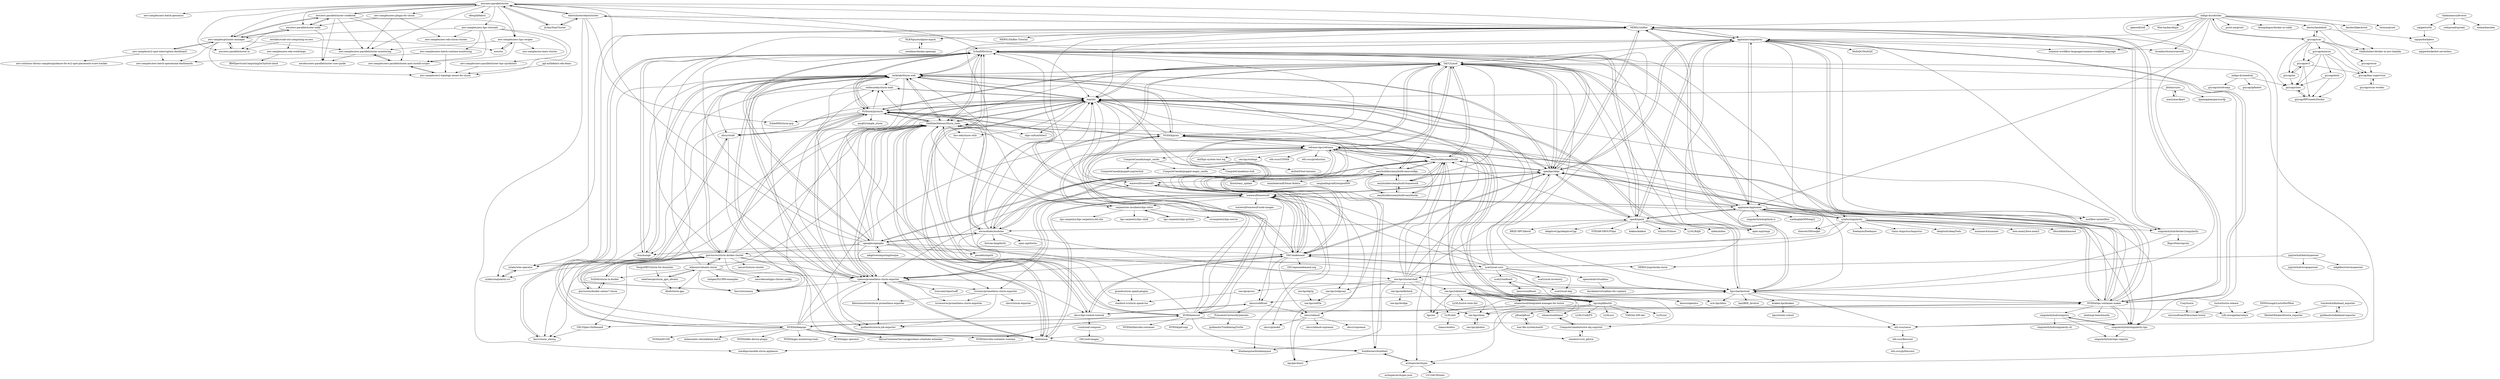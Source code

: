 digraph G {
"aws/aws-parallelcluster" -> "aws/aws-parallelcluster-cookbook"
"aws/aws-parallelcluster" -> "aws/aws-parallelcluster-node"
"aws/aws-parallelcluster" -> "aws-samples/pcluster-manager"
"aws/aws-parallelcluster" -> "aws-samples/aws-batch-genomics" ["e"=1]
"aws/aws-parallelcluster" -> "elasticluster/elasticluster"
"aws/aws-parallelcluster" -> "jtriley/StarCluster"
"aws/aws-parallelcluster" -> "aws-samples/aws-hpc-tutorials"
"aws/aws-parallelcluster" -> "aws/aws-parallelcluster-ui"
"aws/aws-parallelcluster" -> "aws-samples/aws-hpc-recipes"
"aws/aws-parallelcluster" -> "NERSC/shifter"
"aws/aws-parallelcluster" -> "SchedMD/slurm"
"aws/aws-parallelcluster" -> "aws-samples/aws-parallelcluster-monitoring"
"aws/aws-parallelcluster" -> "ofiwg/libfabric" ["e"=1]
"aws/aws-parallelcluster" -> "aws-samples/aws-plugin-for-slurm"
"aws/aws-parallelcluster" -> "apptainer/singularity"
"SchedMD/slurm" -> "rackslab/Slurm-web"
"SchedMD/slurm" -> "PySlurm/pyslurm"
"SchedMD/slurm" -> "openpbs/openpbs"
"SchedMD/slurm" -> "OleHolmNielsen/Slurm_tools"
"SchedMD/slurm" -> "apptainer/singularity"
"SchedMD/slurm" -> "dun/munge"
"SchedMD/slurm" -> "openhpc/ohpc"
"SchedMD/slurm" -> "open-mpi/ompi" ["e"=1]
"SchedMD/slurm" -> "mej/nhc"
"SchedMD/slurm" -> "apptainer/apptainer"
"SchedMD/slurm" -> "spack/spack"
"SchedMD/slurm" -> "NVIDIA/deepops"
"SchedMD/slurm" -> "NVIDIA/enroot"
"SchedMD/slurm" -> "NVIDIA/pyxis"
"SchedMD/slurm" -> "TACC/Lmod"
"spack/spack" -> "kokkos/kokkos" ["e"=1]
"spack/spack" -> "open-mpi/ompi" ["e"=1]
"spack/spack" -> "trilinos/Trilinos" ["e"=1]
"spack/spack" -> "SchedMD/slurm"
"spack/spack" -> "openhpc/ohpc"
"spack/spack" -> "apptainer/singularity"
"spack/spack" -> "LLNL/RAJA" ["e"=1]
"spack/spack" -> "TACC/Lmod"
"spack/spack" -> "mfem/mfem" ["e"=1]
"spack/spack" -> "RRZE-HPC/likwid" ["e"=1]
"spack/spack" -> "envmodules/modules"
"spack/spack" -> "easybuilders/easybuild"
"spack/spack" -> "AdaptiveCpp/AdaptiveCpp" ["e"=1]
"spack/spack" -> "apptainer/apptainer"
"spack/spack" -> "STEllAR-GROUP/hpx" ["e"=1]
"cea-hpc/pcocc" -> "stanford-rc/slurm-spank-lua"
"grycap/dosh" -> "grycap/clues"
"grycap/dosh" -> "grycap/HPCmeetsDocker"
"sylabs/wlm-operator" -> "sylabs/singularity-cri"
"eth-cscs/sarus" -> "eth-cscs/firecrest"
"giovtorres/slurm-docker-cluster" -> "SciDAS/slurm-in-docker"
"giovtorres/slurm-docker-cluster" -> "giovtorres/docker-centos7-slurm"
"giovtorres/slurm-docker-cluster" -> "rackslab/Slurm-web"
"giovtorres/slurm-docker-cluster" -> "vpenso/prometheus-slurm-exporter"
"giovtorres/slurm-docker-cluster" -> "PySlurm/pyslurm"
"giovtorres/slurm-docker-cluster" -> "mknoxnv/ubuntu-slurm"
"giovtorres/slurm-docker-cluster" -> "rancavil/slurm-cluster"
"giovtorres/slurm-docker-cluster" -> "dell/omnia"
"giovtorres/slurm-docker-cluster" -> "OleHolmNielsen/Slurm_tools"
"giovtorres/slurm-docker-cluster" -> "NERSC/jupyterlab-slurm"
"giovtorres/slurm-docker-cluster" -> "SchedMD/slurm"
"giovtorres/slurm-docker-cluster" -> "sylabs/wlm-operator"
"giovtorres/slurm-docker-cluster" -> "fasrc/slurm_showq"
"giovtorres/slurm-docker-cluster" -> "fasrc/slurmmon"
"giovtorres/slurm-docker-cluster" -> "NVIDIA/hpc-container-maker"
"NVIDIA/deepops" -> "NVIDIA/enroot"
"NVIDIA/deepops" -> "NVIDIA/k8s-device-plugin" ["e"=1]
"NVIDIA/deepops" -> "NVIDIA/gpu-monitoring-tools" ["e"=1]
"NVIDIA/deepops" -> "SchedMD/slurm"
"NVIDIA/deepops" -> "NVIDIA/pyxis"
"NVIDIA/deepops" -> "NVIDIA/gpu-operator" ["e"=1]
"NVIDIA/deepops" -> "OleHolmNielsen/Slurm_tools"
"NVIDIA/deepops" -> "rackslab/Slurm-web"
"NVIDIA/deepops" -> "AliyunContainerService/gpushare-scheduler-extender" ["e"=1]
"NVIDIA/deepops" -> "NVIDIA/DCGM" ["e"=1]
"NVIDIA/deepops" -> "vpenso/prometheus-slurm-exporter"
"NVIDIA/deepops" -> "dell/omnia"
"NVIDIA/deepops" -> "kubernetes-retired/kube-batch" ["e"=1]
"NVIDIA/deepops" -> "mej/nhc"
"NVIDIA/deepops" -> "NVIDIA/nvidia-container-runtime" ["e"=1]
"aws-samples/aws-plugin-for-slurm" -> "aws-samples/aws-eda-slurm-cluster"
"aws-samples/aws-plugin-for-slurm" -> "aws/aws-parallelcluster-node"
"aws-samples/aws-plugin-for-slurm" -> "aws-samples/aws-parallelcluster-monitoring"
"NVIDIA/hpc-container-maker" -> "hpc/charliecloud"
"NVIDIA/hpc-container-maker" -> "NERSC/shifter"
"NVIDIA/hpc-container-maker" -> "OleHolmNielsen/Slurm_tools"
"NVIDIA/hpc-container-maker" -> "singularityhub/singularity-hpc"
"NVIDIA/hpc-container-maker" -> "NVIDIA/enroot"
"NVIDIA/hpc-container-maker" -> "NVIDIA/pyxis"
"NVIDIA/hpc-container-maker" -> "apptainer/singularity"
"NVIDIA/hpc-container-maker" -> "eth-cscs/sarus"
"NVIDIA/hpc-container-maker" -> "singularityhub/sregistry"
"NVIDIA/hpc-container-maker" -> "openhpc/ohpc"
"NVIDIA/hpc-container-maker" -> "reframe-hpc/reframe"
"NVIDIA/hpc-container-maker" -> "intel/mpi-benchmarks" ["e"=1]
"NVIDIA/hpc-container-maker" -> "mej/nhc"
"NVIDIA/hpc-container-maker" -> "apptainer/apptainer"
"NVIDIA/hpc-container-maker" -> "dell/omnia"
"NVIDIA/enroot" -> "NVIDIA/pyxis"
"NVIDIA/enroot" -> "NVIDIA/deepops"
"NVIDIA/enroot" -> "NVIDIA/hpc-container-maker"
"NVIDIA/enroot" -> "eth-cscs/sarus"
"NVIDIA/enroot" -> "NVIDIA/libnvidia-container" ["e"=1]
"NVIDIA/enroot" -> "mej/nhc"
"NVIDIA/enroot" -> "SchedMD/slurm"
"NVIDIA/enroot" -> "OleHolmNielsen/Slurm_tools"
"NVIDIA/enroot" -> "reframe-hpc/reframe"
"NVIDIA/enroot" -> "rackslab/Slurm-web"
"NVIDIA/enroot" -> "buildtesters/buildtest"
"NVIDIA/enroot" -> "NERSC/shifter"
"NVIDIA/enroot" -> "hpc/charliecloud"
"NVIDIA/enroot" -> "NVIDIA/nvidia-container-runtime" ["e"=1]
"NVIDIA/enroot" -> "NVIDIA/gdrcopy" ["e"=1]
"hpc/mpifileutils" -> "hpc/ior" ["e"=1]
"hpc/mpifileutils" -> "VI4IO/io-500-dev" ["e"=1]
"hpc/mpifileutils" -> "LLNL/ior" ["e"=1]
"hpc/mpifileutils" -> "LLNL/UnifyFS" ["e"=1]
"hpc/mpifileutils" -> "cea-hpc/robinhood"
"hpc/mpifileutils" -> "pftool/pftool"
"hpc/mpifileutils" -> "cea-hpc/shine"
"hpc/mpifileutils" -> "reframe-hpc/reframe"
"hpc/mpifileutils" -> "LLNL/scr" ["e"=1]
"hpc/mpifileutils" -> "mej/nhc"
"LLNL/lmt" -> "chaos/cerebro"
"grycap/minicon" -> "grycap/clues"
"grycap/minicon" -> "grycap/faas-supervisor"
"grycap/minicon" -> "grycap/ec3"
"grycap/minicon" -> "grycap/dosh"
"grycap/minicon" -> "grycap/HPCmeetsDocker"
"aws-samples/aws-eda-workshops" -> "IBMSpectrumComputing/lsf-hybrid-cloud"
"OSC/ondemand" -> "ubccr/hpc-toolset-tutorial"
"OSC/ondemand" -> "OSC/Open-OnDemand"
"OSC/ondemand" -> "ubccr/coldfront"
"OSC/ondemand" -> "TACC/Lmod"
"OSC/ondemand" -> "PySlurm/pyslurm"
"OSC/ondemand" -> "warewulf/warewulf"
"OSC/ondemand" -> "openhpc/ohpc"
"OSC/ondemand" -> "ubccr/xdmod"
"OSC/ondemand" -> "vpenso/prometheus-slurm-exporter"
"OSC/ondemand" -> "OleHolmNielsen/Slurm_tools"
"OSC/ondemand" -> "rackslab/Slurm-web"
"OSC/ondemand" -> "OSC/openondemand.org"
"OSC/ondemand" -> "easybuilders/easybuild"
"OSC/ondemand" -> "mej/nhc"
"OSC/ondemand" -> "xcat2/xcat-core"
"hpc-carpentry/hpc-python" -> "carpentries-incubator/hpc-intro"
"archspec/archspec" -> "archspec/archspec-json"
"archspec/archspec" -> "buildtesters/buildtest"
"archspec/archspec" -> "UO-OACISS/e4s"
"fasrc/slurm_showq" -> "ubccr/stubl"
"ubccr/coldfront" -> "ubccr/hpc-toolset-tutorial"
"ubccr/coldfront" -> "ubccr/xdmod"
"ubccr/coldfront" -> "PrincetonUniversity/jobstats"
"SciDAS/slurm-in-docker" -> "giovtorres/docker-centos7-slurm"
"SciDAS/slurm-in-docker" -> "giovtorres/slurm-docker-cluster"
"cea-hpc/phobos" -> "cea-hpc/shine"
"grycap/oscar" -> "grycap/faas-supervisor"
"neilmunday/slurm-mail" -> "guilbaults/slurm-job-exporter"
"neilmunday/slurm-mail" -> "mej/nhc"
"neilmunday/slurm-mail" -> "fasrc/slurmmon"
"sylabs/singularity-cri" -> "sylabs/wlm-operator"
"vsoch/ood-compose" -> "OSC/ood-images"
"kraken-hpc/kraken" -> "hpc/cluster-school"
"pftool/pftool" -> "mar-file-system/marfs"
"grycap/oscar-worker" -> "grycap/faas-supervisor"
"grycap/faas-supervisor" -> "grycap/oscar-worker"
"xcat2/xcat-core" -> "xcat2/xcat-dep"
"xcat2/xcat-core" -> "xcat2/confluent"
"xcat2/xcat-core" -> "warewulf/warewulf3"
"xcat2/xcat-core" -> "mej/nhc"
"xcat2/xcat-core" -> "OSC/ondemand"
"xcat2/xcat-core" -> "openhpc/ohpc"
"xcat2/xcat-core" -> "xcat2/xcat-inventory"
"xcat2/xcat-core" -> "cea-hpc/clustershell"
"xcat2/xcat-core" -> "hpc/mpifileutils"
"xcat2/xcat-core" -> "warewulf/warewulf"
"xcat2/xcat-core" -> "openstack/virtualbmc"
"xcat2/xcat-core" -> "TACC/Lmod"
"alestic/lambdash" -> "grycap/scar"
"alestic/lambdash" -> "vladholubiev/docker-in-aws-lambda"
"alestic/lambdash" -> "iopipe/dockaless"
"flatironinstitute/slurm-prometheus-exporter" -> "guilbaults/slurm-job-exporter"
"PySlurm/pyslurm" -> "rackslab/Slurm-web"
"PySlurm/pyslurm" -> "mej/nhc"
"PySlurm/pyslurm" -> "SchedMD/slurm"
"PySlurm/pyslurm" -> "vpenso/prometheus-slurm-exporter"
"PySlurm/pyslurm" -> "OleHolmNielsen/Slurm_tools"
"PySlurm/pyslurm" -> "amq92/simple_slurm"
"PySlurm/pyslurm" -> "TACC/Lmod"
"PySlurm/pyslurm" -> "ubccr/stubl"
"PySlurm/pyslurm" -> "giovtorres/slurm-docker-cluster"
"PySlurm/pyslurm" -> "dun/munge"
"PySlurm/pyslurm" -> "OSC/ondemand"
"PySlurm/pyslurm" -> "reframe-hpc/reframe"
"PySlurm/pyslurm" -> "SchedMD/slurm-gcp" ["e"=1]
"PySlurm/pyslurm" -> "envmodules/modules"
"PySlurm/pyslurm" -> "neilmunday/slurm-mail"
"dell/omnia" -> "vpenso/prometheus-slurm-exporter"
"dell/omnia" -> "mej/nhc"
"dell/omnia" -> "OleHolmNielsen/Slurm_tools"
"dell/omnia" -> "rackslab/Slurm-web"
"dell/omnia" -> "warewulf/warewulf"
"dell/omnia" -> "bluebanquise/bluebanquise"
"dell/omnia" -> "stackhpc/ansible-slurm-appliance"
"dell/omnia" -> "buildtesters/buildtest"
"nateGeorge/slurm_gpu_ubuntu" -> "mknoxnv/ubuntu-slurm"
"nateGeorge/slurm_gpu_ubuntu" -> "dholt/slurm-gpu"
"aws-samples/aws-hpc-tutorials" -> "aws-samples/aws-parallelcluster-hpc-quickstart"
"aws-samples/aws-hpc-tutorials" -> "aws-samples/aws-parallelcluster-post-install-scripts"
"aws-samples/aws-hpc-tutorials" -> "aws-samples/pcluster-manager"
"aws-samples/aws-hpc-tutorials" -> "aws-samples/ec2-topology-aware-for-slurm"
"aws-samples/aws-hpc-tutorials" -> "aws-samples/aws-batch-runtime-monitoring"
"aws-samples/aws-hpc-tutorials" -> "aws-samples/aws-eda-slurm-cluster"
"martymac/fpart" -> "jbd/msrsync"
"NVIDIA/pyxis" -> "NVIDIA/enroot"
"NVIDIA/pyxis" -> "buildtesters/buildtest"
"NVIDIA/pyxis" -> "OleHolmNielsen/Slurm_tools"
"NVIDIA/pyxis" -> "reframe-hpc/reframe"
"NVIDIA/pyxis" -> "mej/nhc"
"NVIDIA/pyxis" -> "rackslab/Slurm-web"
"NVIDIA/pyxis" -> "NVIDIA/hpc-container-maker"
"ubccr/stubl" -> "fasrc/slurm_showq"
"ubccr/stubl" -> "fasrc/slurmmon"
"eth-cscs/firecrest" -> "eth-cscs/pyfirecrest"
"grycap/im" -> "grycap/ec3"
"grycap/im" -> "grycap/clues"
"grycap/ec3" -> "grycap/faas-supervisor"
"grycap/ec3" -> "grycap/clues"
"grycap/ec3" -> "grycap/im"
"grycap/ec3" -> "grycap/HPCmeetsDocker"
"jtriley/StarCluster" -> "elasticluster/elasticluster"
"jtriley/StarCluster" -> "aws/aws-parallelcluster"
"lustre/lustre-release" -> "LiXi-storage/barreleye"
"lustre/lustre-release" -> "microsoft/amlFilesystem-lustre"
"ubccr/hpc-toolset-tutorial" -> "OSC/ondemand"
"ubccr/hpc-toolset-tutorial" -> "ubccr/coldfront"
"ubccr/hpc-toolset-tutorial" -> "vsoch/ood-compose"
"ubccr/hpc-toolset-tutorial" -> "OSC/Open-OnDemand"
"ubccr/hpc-toolset-tutorial" -> "OleHolmNielsen/Slurm_tools"
"ComputeCanada/magic_castle" -> "ComputeCanada/puppet-magic_castle"
"ComputeCanada/magic_castle" -> "ComputeCanada/mc-hub"
"ComputeCanada/magic_castle" -> "ComputeCanada/puppet-jupyterhub"
"awslabs/scale-out-computing-on-aws" -> "aws/res"
"awslabs/scale-out-computing-on-aws" -> "aws/aws-parallelcluster-ui"
"awslabs/scale-out-computing-on-aws" -> "aws-samples/aws-eda-workshops"
"grycap/clues" -> "grycap/HPCmeetsDocker"
"aws-samples/ec2-spot-interruption-dashboard" -> "aws-samples/aws-batch-operational-dashboards"
"aws-samples/ec2-spot-interruption-dashboard" -> "aws-samples/pcluster-manager"
"aws-samples/ec2-spot-interruption-dashboard" -> "aws-solutions-library-samples/guidance-for-ec2-spot-placement-score-tracker" ["e"=1]
"guilbaults/infiniband-exporter" -> "treydock/infiniband_exporter"
"olcf/hpc-system-test-wg" -> "olcf/olcf-test-harness"
"Cray/lustre" -> "microsoft/amlFilesystem-lustre"
"hpc/charliecloud" -> "NERSC/shifter"
"hpc/charliecloud" -> "eth-cscs/sarus"
"hpc/charliecloud" -> "NVIDIA/hpc-container-maker"
"hpc/charliecloud" -> "vpenso/prometheus-slurm-exporter"
"hpc/charliecloud" -> "mej/nhc"
"hpc/charliecloud" -> "kraken-hpc/kraken"
"hpc/charliecloud" -> "ubccr/coldfront"
"hpc/charliecloud" -> "ovis-hpc/ldms"
"hpc/charliecloud" -> "lanl/BEE_Archive"
"rackslab/Slurm-web" -> "OleHolmNielsen/Slurm_tools"
"rackslab/Slurm-web" -> "vpenso/prometheus-slurm-exporter"
"rackslab/Slurm-web" -> "PySlurm/pyslurm"
"rackslab/Slurm-web" -> "mej/nhc"
"rackslab/Slurm-web" -> "SchedMD/slurm"
"rackslab/Slurm-web" -> "dun/munge"
"rackslab/Slurm-web" -> "neilmunday/slurm-mail"
"rackslab/Slurm-web" -> "TACC/Lmod"
"rackslab/Slurm-web" -> "giovtorres/slurm-docker-cluster"
"rackslab/Slurm-web" -> "fasrc/slurmmon"
"rackslab/Slurm-web" -> "dell/omnia"
"rackslab/Slurm-web" -> "openhpc/ohpc"
"rackslab/Slurm-web" -> "ubccr/hpc-toolset-tutorial"
"rackslab/Slurm-web" -> "NVIDIA/pyxis"
"rackslab/Slurm-web" -> "ubccr/stubl"
"warewulf/warewulf" -> "warewulf/warewulf3"
"warewulf/warewulf" -> "vpenso/prometheus-slurm-exporter"
"warewulf/warewulf" -> "openhpc/ohpc"
"warewulf/warewulf" -> "mej/nhc"
"warewulf/warewulf" -> "ubccr/coldfront"
"warewulf/warewulf" -> "dell/omnia"
"warewulf/warewulf" -> "warewulf/warewulf-node-images"
"warewulf/warewulf" -> "OSC/ondemand"
"warewulf/warewulf" -> "singularityhub/singularity-hpc"
"warewulf/warewulf" -> "OleHolmNielsen/Slurm_tools"
"warewulf/warewulf" -> "ubccr/grendel"
"warewulf/warewulf" -> "rivosinc/prometheus-slurm-exporter"
"warewulf/warewulf" -> "apptainer/apptainer"
"warewulf/warewulf" -> "carpentries-incubator/hpc-intro"
"warewulf/warewulf" -> "bluebanquise/bluebanquise"
"sylabs/singularity" -> "apptainer/apptainer"
"sylabs/singularity" -> "apptainer/singularity"
"sylabs/singularity" -> "sylabs/singularity-cri"
"sylabs/singularity" -> "SchedMD/slurm"
"sylabs/singularity" -> "freebayes/freebayes" ["e"=1]
"sylabs/singularity" -> "singularityhub/docker2singularity"
"sylabs/singularity" -> "Gaius-Augustus/Augustus" ["e"=1]
"sylabs/singularity" -> "deeptools/deepTools" ["e"=1]
"sylabs/singularity" -> "shenwei356/seqkit" ["e"=1]
"sylabs/singularity" -> "mummer4/mummer" ["e"=1]
"sylabs/singularity" -> "bwa-mem2/bwa-mem2" ["e"=1]
"sylabs/singularity" -> "singularityhub/singularity-hpc"
"sylabs/singularity" -> "OSC/ondemand"
"sylabs/singularity" -> "TACC/Lmod"
"sylabs/singularity" -> "bbuchfink/diamond" ["e"=1]
"dun/munge" -> "rackslab/Slurm-web"
"dun/munge" -> "SchedMD/slurm"
"cea-hpc/clustershell" -> "cea-hpc/pcocc"
"cea-hpc/clustershell" -> "cea-hpc/milkcheck"
"cea-hpc/clustershell" -> "cea-hpc/robinhood"
"cea-hpc/clustershell" -> "mej/nhc"
"cea-hpc/clustershell" -> "cea-hpc/shine"
"cea-hpc/clustershell" -> "cea-hpc/sshproxy"
"cea-hpc/clustershell" -> "bluebanquise/bluebanquise"
"cea-hpc/clustershell" -> "TACC/Lmod"
"cea-hpc/clustershell" -> "reframe-hpc/reframe"
"cea-hpc/clustershell" -> "easybuilders/easybuild"
"cea-hpc/clustershell" -> "rackslab/Slurm-web"
"jbd/msrsync" -> "martymac/fpart"
"jbd/msrsync" -> "hjmangalam/parsyncfp"
"jbd/msrsync" -> "mej/nhc"
"singularityhub/singularity-hpc" -> "singularityhub/sregistry"
"singularityhub/singularity-hpc" -> "singularityhub/shpc-registry"
"cea-hpc/shine" -> "cea-hpc/phobos"
"mar-file-system/marfs" -> "pftool/pftool"
"treydock/infiniband_exporter" -> "guilbaults/infiniband-exporter"
"treydock/infiniband_exporter" -> "HewlettPackard/lustre_exporter"
"aws-samples/aws-batch-runtime-monitoring" -> "aws-samples/aws-batch-operational-dashboards"
"aws-samples/aws-batch-runtime-monitoring" -> "aws-samples/ec2-topology-aware-for-slurm"
"easybuilders/easybuild-framework" -> "easybuilders/easybuild-easyblocks"
"easybuilders/easybuild-framework" -> "easybuilders/easybuild"
"easybuilders/easybuild-framework" -> "easybuilders/easybuild-easyconfigs"
"aws-samples/aws-parallelcluster-monitoring" -> "aws-samples/aws-parallelcluster-post-install-scripts"
"aws-samples/aws-parallelcluster-monitoring" -> "awsdocs/aws-parallelcluster-user-guide"
"aws/aws-parallelcluster-cookbook" -> "aws/aws-parallelcluster-node"
"aws/aws-parallelcluster-cookbook" -> "aws-samples/pcluster-manager"
"aws/aws-parallelcluster-cookbook" -> "awsdocs/aws-parallelcluster-user-guide"
"aws/aws-parallelcluster-cookbook" -> "aws-samples/aws-hpc-recipes"
"aws/aws-parallelcluster-cookbook" -> "aws-samples/aws-parallelcluster-monitoring"
"aws/aws-parallelcluster-cookbook" -> "aws/aws-parallelcluster"
"aws/aws-parallelcluster-cookbook" -> "aws-samples/aws-parallelcluster-post-install-scripts"
"aws-samples/aws-parallelcluster-hpc-quickstart" -> "aws-samples/ec2-topology-aware-for-slurm"
"xcat2/confluent" -> "lenovo/confluent"
"xcat2/confluent" -> "xcat2/xcat-dep"
"grondo/slurm-spank-plugins" -> "stanford-rc/slurm-spank-lua"
"apptainer/apptainer" -> "sylabs/singularity"
"apptainer/apptainer" -> "apptainer/singularity"
"apptainer/apptainer" -> "SchedMD/slurm"
"apptainer/apptainer" -> "TACC/Lmod"
"apptainer/apptainer" -> "warewulf/warewulf"
"apptainer/apptainer" -> "OSC/ondemand"
"apptainer/apptainer" -> "NVIDIA/hpc-container-maker"
"apptainer/apptainer" -> "openhpc/ohpc"
"apptainer/apptainer" -> "singularityhub/singularity-hpc"
"apptainer/apptainer" -> "spack/spack"
"apptainer/apptainer" -> "nextflow-io/nextflow" ["e"=1]
"apptainer/apptainer" -> "shenwei356/seqkit" ["e"=1]
"apptainer/apptainer" -> "soedinglab/MMseqs2" ["e"=1]
"apptainer/apptainer" -> "PySlurm/pyslurm"
"apptainer/apptainer" -> "singularityhub/github-ci"
"apptainer/singularity" -> "apptainer/apptainer"
"apptainer/singularity" -> "sylabs/singularity"
"apptainer/singularity" -> "NERSC/shifter"
"apptainer/singularity" -> "openhpc/ohpc"
"apptainer/singularity" -> "SchedMD/slurm"
"apptainer/singularity" -> "NVIDIA/hpc-container-maker"
"apptainer/singularity" -> "nextflow-io/nextflow" ["e"=1]
"apptainer/singularity" -> "singularityhub/docker2singularity"
"apptainer/singularity" -> "spack/spack"
"apptainer/singularity" -> "TACC/Lmod"
"apptainer/singularity" -> "common-workflow-language/common-workflow-language" ["e"=1]
"apptainer/singularity" -> "broadinstitute/cromwell" ["e"=1]
"apptainer/singularity" -> "MultiQC/MultiQC" ["e"=1]
"apptainer/singularity" -> "hpc/charliecloud"
"apptainer/singularity" -> "open-mpi/ompi" ["e"=1]
"openhpc/ohpc" -> "openpbs/openpbs"
"openhpc/ohpc" -> "warewulf/warewulf3"
"openhpc/ohpc" -> "mej/nhc"
"openhpc/ohpc" -> "apptainer/singularity"
"openhpc/ohpc" -> "TACC/Lmod"
"openhpc/ohpc" -> "warewulf/warewulf"
"openhpc/ohpc" -> "rackslab/Slurm-web"
"openhpc/ohpc" -> "easybuilders/easybuild"
"openhpc/ohpc" -> "SchedMD/slurm"
"openhpc/ohpc" -> "OSC/ondemand"
"openhpc/ohpc" -> "NERSC/shifter"
"openhpc/ohpc" -> "hpc/charliecloud"
"openhpc/ohpc" -> "envmodules/modules"
"openhpc/ohpc" -> "NVIDIA/hpc-container-maker"
"openhpc/ohpc" -> "spack/spack"
"jupyterhub/batchspawner" -> "jupyterhub/wrapspawner"
"jupyterhub/batchspawner" -> "mkgilbert/slurmspawner"
"jupyterhub/batchspawner" -> "NERSC/jupyterlab-slurm"
"cea-hpc/robinhood" -> "cea-hpc/shine"
"cea-hpc/robinhood" -> "whamcloud/lemur"
"cea-hpc/robinhood" -> "whamcloud/integrated-manager-for-lustre"
"cea-hpc/robinhood" -> "stanford-rc/ct_gdrive"
"cea-hpc/robinhood" -> "ComputeCanada/lustre-obj-copytool"
"cea-hpc/robinhood" -> "LLNL/lmt"
"cea-hpc/robinhood" -> "hpc/ior" ["e"=1]
"cea-hpc/robinhood" -> "hpc/mpifileutils"
"cea-hpc/robinhood" -> "LLNL/lustre-tools-llnl"
"cea-hpc/sshproxy" -> "cea-hpc/selFIe"
"mej/nhc" -> "OleHolmNielsen/Slurm_tools"
"mej/nhc" -> "vpenso/prometheus-slurm-exporter"
"mej/nhc" -> "neilmunday/slurm-mail"
"mej/nhc" -> "ubccr/stubl"
"mej/nhc" -> "rackslab/Slurm-web"
"mej/nhc" -> "chpc-uofu/arbiter2"
"mej/nhc" -> "TACC/Lmod"
"mej/nhc" -> "warewulf/warewulf3"
"mej/nhc" -> "openhpc/ohpc"
"mej/nhc" -> "PySlurm/pyslurm"
"mej/nhc" -> "birc-aeh/slurm-utils"
"mej/nhc" -> "hpc/mpifileutils"
"mej/nhc" -> "hpc/charliecloud"
"mej/nhc" -> "ubccr/xdmod"
"mej/nhc" -> "dell/omnia"
"aws-samples/pcluster-manager" -> "aws/aws-parallelcluster-ui"
"aws-samples/pcluster-manager" -> "aws-samples/aws-parallelcluster-monitoring"
"aws-samples/pcluster-manager" -> "aws/aws-parallelcluster-node"
"aws-samples/pcluster-manager" -> "aws-samples/aws-batch-operational-dashboards"
"aws-samples/pcluster-manager" -> "aws-samples/ec2-topology-aware-for-slurm"
"aws-samples/pcluster-manager" -> "aws/aws-parallelcluster-cookbook"
"aws-samples/pcluster-manager" -> "aws-samples/ec2-spot-interruption-dashboard"
"oweidner/docker.openmpi" -> "NLKNguyen/alpine-mpich"
"indigo-dc/onedock" -> "grycap/clues"
"indigo-dc/onedock" -> "grycap/ipfloater"
"indigo-dc/onedock" -> "grycap/cloudvamp"
"iopipe/turtle" -> "iopipe/dockaless"
"birc-aeh/slurm-utils" -> "stanford-rc/slurm-spank-lua"
"openpbs/openpbs" -> "openhpc/ohpc"
"openpbs/openpbs" -> "adaptivecomputing/torque"
"openpbs/openpbs" -> "SchedMD/slurm"
"openpbs/openpbs" -> "rackslab/Slurm-web"
"openpbs/openpbs" -> "mej/nhc"
"openpbs/openpbs" -> "dun/munge"
"openpbs/openpbs" -> "hpc/charliecloud"
"openpbs/openpbs" -> "envmodules/modules"
"openpbs/openpbs" -> "OSC/ondemand"
"openpbs/openpbs" -> "vpenso/prometheus-slurm-exporter"
"openpbs/openpbs" -> "apptainer/singularity"
"openpbs/openpbs" -> "OleHolmNielsen/Slurm_tools"
"openpbs/openpbs" -> "aws/aws-parallelcluster"
"openpbs/openpbs" -> "giovtorres/slurm-docker-cluster"
"openpbs/openpbs" -> "pmodels/mpich" ["e"=1]
"indigo-dc/udocker" -> "grycap/scar"
"indigo-dc/udocker" -> "proot-me/proot" ["e"=1]
"indigo-dc/udocker" -> "drengskapur/docker-in-colab"
"indigo-dc/udocker" -> "alestic/lambdash"
"indigo-dc/udocker" -> "common-workflow-language/common-workflow-language" ["e"=1]
"indigo-dc/udocker" -> "NERSC/shifter"
"indigo-dc/udocker" -> "vladholubiev/docker-in-aws-lambda"
"indigo-dc/udocker" -> "apptainer/apptainer"
"indigo-dc/udocker" -> "hpc/charliecloud"
"indigo-dc/udocker" -> "dex4er/fakechroot"
"indigo-dc/udocker" -> "apptainer/singularity"
"indigo-dc/udocker" -> "termux/proot" ["e"=1]
"indigo-dc/udocker" -> "openwdl/wdl" ["e"=1]
"indigo-dc/udocker" -> "Moe-hacker/daijin" ["e"=1]
"indigo-dc/udocker" -> "broadinstitute/cromwell" ["e"=1]
"openstack/virtualbmc" -> "kurokobo/virtualbmc-for-vsphere"
"vladaionescu/leveros" -> "iopipe/turtle"
"vladaionescu/leveros" -> "redspread/spread" ["e"=1]
"vladaionescu/leveros" -> "eleme/banshee" ["e"=1]
"NERSC/shifter" -> "NERSC/Shifter-Tutorial"
"NERSC/shifter" -> "hpc/charliecloud"
"NERSC/shifter" -> "eth-cscs/sarus"
"NERSC/shifter" -> "singularityhub/docker2singularity"
"NERSC/shifter" -> "NVIDIA/hpc-container-maker"
"NERSC/shifter" -> "apptainer/singularity"
"NERSC/shifter" -> "mej/nhc"
"NERSC/shifter" -> "sylabs/wlm-operator"
"NERSC/shifter" -> "openhpc/ohpc"
"NERSC/shifter" -> "sylabs/singularity-cri"
"NERSC/shifter" -> "NLKNguyen/alpine-mpich"
"NERSC/shifter" -> "elasticluster/elasticluster"
"NERSC/shifter" -> "vpenso/prometheus-slurm-exporter"
"aws/aws-parallelcluster-node" -> "aws/aws-parallelcluster-cookbook"
"aws/aws-parallelcluster-node" -> "aws/aws-parallelcluster-ui"
"aws/aws-parallelcluster-node" -> "awsdocs/aws-parallelcluster-user-guide"
"aws/aws-parallelcluster-node" -> "aws-samples/pcluster-manager"
"aws/aws-parallelcluster-ui" -> "aws-samples/pcluster-manager"
"iopipe/dockaless" -> "iopipe/dockerbot-serverless"
"ComputeCanada/lustre-obj-copytool" -> "stanford-rc/ct_gdrive"
"ComputeCanada/lustre-obj-copytool" -> "whamcloud/lemur"
"stanford-rc/ct_gdrive" -> "ComputeCanada/lustre-obj-copytool"
"easybuilders/easybuild-easyconfigs" -> "easybuilders/easybuild"
"easybuilders/easybuild-easyconfigs" -> "easybuilders/easybuild-easyblocks"
"easybuilders/easybuild-easyconfigs" -> "easybuilders/easybuild-framework"
"easybuilders/easybuild-easyconfigs" -> "TACC/Lmod"
"easybuilders/easybuild-easyconfigs" -> "fizwit/easy_update"
"easybuilders/easybuild-easyconfigs" -> "sezarkoleranft/Sezar-Kolera" ["e"=1]
"easybuilders/easybuild-easyconfigs" -> "sergioallegronft/sergionft00"
"easybuilders/easybuild-easyconfigs" -> "reframe-hpc/reframe"
"easybuilders/easybuild-easyblocks" -> "easybuilders/easybuild-framework"
"easybuilders/easybuild-easyblocks" -> "easybuilders/easybuild-easyconfigs"
"easybuilders/easybuild-easyblocks" -> "easybuilders/easybuild"
"aws-samples/aws-hpc-recipes" -> "aws-samples/aws-parallelcluster-monitoring"
"aws-samples/aws-hpc-recipes" -> "aws-samples/aws-parallelcluster-post-install-scripts"
"aws-samples/aws-hpc-recipes" -> "aws/res"
"aws-samples/aws-hpc-recipes" -> "aws-samples/no-tears-cluster"
"NLKNguyen/alpine-mpich" -> "oweidner/docker.openmpi"
"singularityhub/docker2singularity" -> "NERSC/shifter"
"singularityhub/docker2singularity" -> "ReproNim/reproin" ["e"=1]
"singularityhub/docker2singularity" -> "hpc/charliecloud"
"easybuilders/easybuild" -> "easybuilders/easybuild-easyconfigs"
"easybuilders/easybuild" -> "easybuilders/easybuild-framework"
"easybuilders/easybuild" -> "easybuilders/easybuild-easyblocks"
"easybuilders/easybuild" -> "TACC/Lmod"
"easybuilders/easybuild" -> "reframe-hpc/reframe"
"easybuilders/easybuild" -> "openhpc/ohpc"
"easybuilders/easybuild" -> "envmodules/modules"
"easybuilders/easybuild" -> "mej/nhc"
"easybuilders/easybuild" -> "archspec/archspec"
"easybuilders/easybuild" -> "OleHolmNielsen/Slurm_tools"
"easybuilders/easybuild" -> "OSC/ondemand"
"easybuilders/easybuild" -> "rackslab/Slurm-web"
"easybuilders/easybuild" -> "NVIDIA/pyxis"
"easybuilders/easybuild" -> "hpc/ior" ["e"=1]
"rivosinc/prometheus-slurm-exporter" -> "guilbaults/slurm-job-exporter"
"rivosinc/prometheus-slurm-exporter" -> "ubccr/slurm-exporter"
"rivosinc/prometheus-slurm-exporter" -> "lcrownover/prometheus-slurm-exporter"
"rivosinc/prometheus-slurm-exporter" -> "flatironinstitute/slurm-prometheus-exporter"
"OSC/Open-OnDemand" -> "fasrc/slurm_showq"
"PrincetonUniversity/jobstats" -> "guilbaults/TrailblazingTurtle"
"PrincetonUniversity/jobstats" -> "guilbaults/slurm-job-exporter"
"aws-samples/aws-parallelcluster-post-install-scripts" -> "aws-samples/ec2-topology-aware-for-slurm"
"aws-samples/aws-parallelcluster-post-install-scripts" -> "aws-samples/aws-parallelcluster-monitoring"
"warewulf/warewulf3" -> "warewulf/warewulf"
"adaptivecomputing/torque" -> "openpbs/openpbs"
"SergioMEV/slurm-for-dummies" -> "nateGeorge/slurm_gpu_ubuntu"
"aws/res" -> "aws-samples/aws-hpc-recipes"
"giovtorres/docker-centos7-slurm" -> "SciDAS/slurm-in-docker"
"giovtorres/docker-centos7-slurm" -> "giovtorres/slurm-docker-cluster"
"lenovo/confluent" -> "lenovo/openlico"
"lenovo/confluent" -> "xcat2/confluent"
"DDNStorage/LustrePerfMon" -> "LiXi-storage/barreleye"
"DDNStorage/LustrePerfMon" -> "HewlettPackard/lustre_exporter"
"ubccr/xdmod" -> "ubccr/xdmod-supremm"
"ubccr/xdmod" -> "ubccr/grendel"
"ubccr/xdmod" -> "hpc/pavilion2"
"ubccr/xdmod" -> "ubccr/supremm"
"whamcloud/lemur" -> "ComputeCanada/lustre-obj-copytool"
"aws-samples/ec2-topology-aware-for-slurm" -> "aws-samples/aws-parallelcluster-post-install-scripts"
"vpenso/prometheus-slurm-exporter" -> "flatironinstitute/slurm-prometheus-exporter"
"vpenso/prometheus-slurm-exporter" -> "rackslab/Slurm-web"
"vpenso/prometheus-slurm-exporter" -> "OleHolmNielsen/Slurm_tools"
"vpenso/prometheus-slurm-exporter" -> "rivosinc/prometheus-slurm-exporter"
"vpenso/prometheus-slurm-exporter" -> "mej/nhc"
"vpenso/prometheus-slurm-exporter" -> "warewulf/warewulf"
"vpenso/prometheus-slurm-exporter" -> "guilbaults/slurm-job-exporter"
"vpenso/prometheus-slurm-exporter" -> "neilmunday/slurm-mail"
"vpenso/prometheus-slurm-exporter" -> "fasrc/slurmmon"
"vpenso/prometheus-slurm-exporter" -> "PySlurm/pyslurm"
"vpenso/prometheus-slurm-exporter" -> "hpc/charliecloud"
"vpenso/prometheus-slurm-exporter" -> "dell/omnia"
"vpenso/prometheus-slurm-exporter" -> "warewulf/warewulf3"
"vpenso/prometheus-slurm-exporter" -> "lcrownover/prometheus-slurm-exporter"
"vpenso/prometheus-slurm-exporter" -> "troycomi/reportseff"
"whamcloud/integrated-manager-for-lustre" -> "whamcloud/lemur"
"whamcloud/integrated-manager-for-lustre" -> "LLNL/lmt"
"whamcloud/integrated-manager-for-lustre" -> "cea-hpc/shine"
"whamcloud/integrated-manager-for-lustre" -> "LiXi-storage/barreleye"
"elasticluster/elasticluster" -> "sylabs/wlm-operator"
"elasticluster/elasticluster" -> "jtriley/StarCluster"
"elasticluster/elasticluster" -> "stackhpc/ansible-slurm-appliance"
"elasticluster/elasticluster" -> "NERSC/shifter"
"elasticluster/elasticluster" -> "hpc/charliecloud"
"elasticluster/elasticluster" -> "aws/aws-parallelcluster"
"elasticluster/elasticluster" -> "SchedMD/slurm-gcp" ["e"=1]
"reframe-hpc/reframe" -> "eth-cscs/production"
"reframe-hpc/reframe" -> "hpc/pavilion2"
"reframe-hpc/reframe" -> "carpentries-incubator/hpc-intro"
"reframe-hpc/reframe" -> "buildtesters/buildtest"
"reframe-hpc/reframe" -> "cea-hpc/wi4mpi"
"reframe-hpc/reframe" -> "TACC/Lmod"
"reframe-hpc/reframe" -> "easybuilders/easybuild"
"reframe-hpc/reframe" -> "hpc/mpifileutils"
"reframe-hpc/reframe" -> "ovis-hpc/ldms"
"reframe-hpc/reframe" -> "archspec/archspec"
"reframe-hpc/reframe" -> "cea-hpc/sshproxy"
"reframe-hpc/reframe" -> "eth-cscs/COSMA" ["e"=1]
"reframe-hpc/reframe" -> "olcf/hpc-system-test-wg"
"reframe-hpc/reframe" -> "ComputeCanada/magic_castle"
"envmodules/modules" -> "TACC/Lmod"
"envmodules/modules" -> "easybuilders/easybuild"
"envmodules/modules" -> "openhpc/ohpc"
"envmodules/modules" -> "PySlurm/pyslurm"
"envmodules/modules" -> "spack/spack"
"envmodules/modules" -> "cea-hpc/clustershell"
"envmodules/modules" -> "reframe-hpc/reframe"
"envmodules/modules" -> "openpbs/openpbs"
"envmodules/modules" -> "SchedMD/slurm"
"envmodules/modules" -> "vpenso/prometheus-slurm-exporter"
"envmodules/modules" -> "pmodels/mpich" ["e"=1]
"envmodules/modules" -> "mej/nhc"
"envmodules/modules" -> "NERSC/shifter"
"envmodules/modules" -> "fortran-lang/fortls" ["e"=1]
"envmodules/modules" -> "open-mpi/hwloc" ["e"=1]
"cea-hpc/milkcheck" -> "cea-hpc/bridge"
"grycap/HPCmeetsDocker" -> "grycap/clues"
"carpentries-incubator/hpc-intro" -> "hpc-carpentry/hpc-python"
"carpentries-incubator/hpc-intro" -> "swcarpentry/hpc-novice"
"carpentries-incubator/hpc-intro" -> "hpc-carpentry/hpc-carpentry.old-site"
"carpentries-incubator/hpc-intro" -> "hpc-carpentry/hpc-shell"
"carpentries-incubator/hpc-intro" -> "reframe-hpc/reframe"
"buildtesters/buildtest" -> "hpc/pavilion2"
"buildtesters/buildtest" -> "archspec/archspec"
"cea-hpc/hp2p" -> "cea-hpc/selFIe"
"singularityhub/sregistry" -> "singularityhub/singularity-cli"
"singularityhub/sregistry" -> "singularityhub/singularity-hpc"
"singularityhub/sregistry" -> "singularityhub/shpc-registry"
"grycap/scar" -> "grycap/minicon"
"grycap/scar" -> "indigo-dc/udocker"
"grycap/scar" -> "vladholubiev/docker-in-aws-lambda"
"grycap/scar" -> "alestic/lambdash"
"grycap/scar" -> "grycap/oscar"
"grycap/scar" -> "grycap/ec3"
"grycap/scar" -> "grycap/im"
"grycap/scar" -> "grycap/clues"
"grycap/scar" -> "grycap/faas-supervisor"
"OleHolmNielsen/Slurm_tools" -> "mej/nhc"
"OleHolmNielsen/Slurm_tools" -> "rackslab/Slurm-web"
"OleHolmNielsen/Slurm_tools" -> "vpenso/prometheus-slurm-exporter"
"OleHolmNielsen/Slurm_tools" -> "neilmunday/slurm-mail"
"OleHolmNielsen/Slurm_tools" -> "ubccr/stubl"
"OleHolmNielsen/Slurm_tools" -> "ubccr/hpc-toolset-tutorial"
"OleHolmNielsen/Slurm_tools" -> "PySlurm/pyslurm"
"OleHolmNielsen/Slurm_tools" -> "fasrc/slurm_showq"
"OleHolmNielsen/Slurm_tools" -> "SchedMD/slurm"
"OleHolmNielsen/Slurm_tools" -> "chpc-uofu/arbiter2"
"OleHolmNielsen/Slurm_tools" -> "dell/omnia"
"OleHolmNielsen/Slurm_tools" -> "birc-aeh/slurm-utils"
"OleHolmNielsen/Slurm_tools" -> "NVIDIA/pyxis"
"OleHolmNielsen/Slurm_tools" -> "carpentries-incubator/hpc-intro"
"OleHolmNielsen/Slurm_tools" -> "rivosinc/prometheus-slurm-exporter"
"mknoxnv/ubuntu-slurm" -> "nateGeorge/slurm_gpu_ubuntu"
"mknoxnv/ubuntu-slurm" -> "neurokernel/gpu-cluster-config"
"mknoxnv/ubuntu-slurm" -> "OleHolmNielsen/Slurm_tools"
"mknoxnv/ubuntu-slurm" -> "SciDAS/slurm-in-docker"
"mknoxnv/ubuntu-slurm" -> "statgen/SLURM-examples"
"mknoxnv/ubuntu-slurm" -> "giovtorres/slurm-docker-cluster"
"mknoxnv/ubuntu-slurm" -> "dholt/slurm-gpu"
"mknoxnv/ubuntu-slurm" -> "vpenso/prometheus-slurm-exporter"
"mknoxnv/ubuntu-slurm" -> "fasrc/slurmmon"
"mknoxnv/ubuntu-slurm" -> "rackslab/Slurm-web"
"ppl-ai/libfabric-efa-demo" -> "aws-samples/ec2-topology-aware-for-slurm"
"TACC/Lmod" -> "easybuilders/easybuild"
"TACC/Lmod" -> "envmodules/modules"
"TACC/Lmod" -> "mej/nhc"
"TACC/Lmod" -> "reframe-hpc/reframe"
"TACC/Lmod" -> "rackslab/Slurm-web"
"TACC/Lmod" -> "easybuilders/easybuild-framework"
"TACC/Lmod" -> "openhpc/ohpc"
"TACC/Lmod" -> "easybuilders/easybuild-easyconfigs"
"TACC/Lmod" -> "PySlurm/pyslurm"
"TACC/Lmod" -> "OSC/ondemand"
"TACC/Lmod" -> "OleHolmNielsen/Slurm_tools"
"TACC/Lmod" -> "archspec/archspec"
"TACC/Lmod" -> "singularityhub/singularity-hpc"
"TACC/Lmod" -> "NVIDIA/pyxis"
"TACC/Lmod" -> "apptainer/apptainer"
"aws/aws-parallelcluster" ["l"="7.305,-13.761"]
"aws/aws-parallelcluster-cookbook" ["l"="7.351,-13.763"]
"aws/aws-parallelcluster-node" ["l"="7.348,-13.745"]
"aws-samples/pcluster-manager" ["l"="7.372,-13.744"]
"aws-samples/aws-batch-genomics" ["l"="41.15,37.201"]
"elasticluster/elasticluster" ["l"="7.264,-13.768"]
"jtriley/StarCluster" ["l"="7.303,-13.734"]
"aws-samples/aws-hpc-tutorials" ["l"="7.386,-13.734"]
"aws/aws-parallelcluster-ui" ["l"="7.372,-13.766"]
"aws-samples/aws-hpc-recipes" ["l"="7.373,-13.781"]
"NERSC/shifter" ["l"="7.208,-13.763"]
"SchedMD/slurm" ["l"="7.164,-13.799"]
"aws-samples/aws-parallelcluster-monitoring" ["l"="7.361,-13.754"]
"ofiwg/libfabric" ["l"="1.961,14.418"]
"aws-samples/aws-plugin-for-slurm" ["l"="7.345,-13.725"]
"apptainer/singularity" ["l"="7.179,-13.734"]
"rackslab/Slurm-web" ["l"="7.145,-13.831"]
"PySlurm/pyslurm" ["l"="7.123,-13.816"]
"openpbs/openpbs" ["l"="7.188,-13.803"]
"OleHolmNielsen/Slurm_tools" ["l"="7.137,-13.846"]
"dun/munge" ["l"="7.182,-13.836"]
"openhpc/ohpc" ["l"="7.138,-13.777"]
"open-mpi/ompi" ["l"="1.981,14.386"]
"mej/nhc" ["l"="7.125,-13.829"]
"apptainer/apptainer" ["l"="7.131,-13.747"]
"spack/spack" ["l"="7.097,-13.734"]
"NVIDIA/deepops" ["l"="7.181,-13.867"]
"NVIDIA/enroot" ["l"="7.196,-13.821"]
"NVIDIA/pyxis" ["l"="7.166,-13.825"]
"TACC/Lmod" ["l"="7.13,-13.792"]
"kokkos/kokkos" ["l"="63.141,-1.443"]
"trilinos/Trilinos" ["l"="63.09,-1.492"]
"LLNL/RAJA" ["l"="63.182,-1.42"]
"mfem/mfem" ["l"="63.053,-1.523"]
"RRZE-HPC/likwid" ["l"="6.737,-6.263"]
"envmodules/modules" ["l"="7.114,-13.781"]
"easybuilders/easybuild" ["l"="7.14,-13.802"]
"AdaptiveCpp/AdaptiveCpp" ["l"="64.223,-1.97"]
"STEllAR-GROUP/hpx" ["l"="-19.82,-26.088"]
"cea-hpc/pcocc" ["l"="7.047,-13.897"]
"stanford-rc/slurm-spank-lua" ["l"="7.062,-13.918"]
"grycap/dosh" ["l"="7.206,-13.475"]
"grycap/clues" ["l"="7.191,-13.492"]
"grycap/HPCmeetsDocker" ["l"="7.205,-13.489"]
"sylabs/wlm-operator" ["l"="7.236,-13.783"]
"sylabs/singularity-cri" ["l"="7.226,-13.745"]
"eth-cscs/sarus" ["l"="7.226,-13.795"]
"eth-cscs/firecrest" ["l"="7.281,-13.803"]
"giovtorres/slurm-docker-cluster" ["l"="7.154,-13.876"]
"SciDAS/slurm-in-docker" ["l"="7.151,-13.93"]
"giovtorres/docker-centos7-slurm" ["l"="7.142,-13.913"]
"vpenso/prometheus-slurm-exporter" ["l"="7.123,-13.842"]
"mknoxnv/ubuntu-slurm" ["l"="7.168,-13.919"]
"rancavil/slurm-cluster" ["l"="7.13,-13.937"]
"dell/omnia" ["l"="7.149,-13.853"]
"NERSC/jupyterlab-slurm" ["l"="7.148,-13.989"]
"fasrc/slurm_showq" ["l"="7.108,-13.874"]
"fasrc/slurmmon" ["l"="7.135,-13.882"]
"NVIDIA/hpc-container-maker" ["l"="7.171,-13.781"]
"NVIDIA/k8s-device-plugin" ["l"="7.272,-11.403"]
"NVIDIA/gpu-monitoring-tools" ["l"="7.261,-11.368"]
"NVIDIA/gpu-operator" ["l"="7.244,-11.395"]
"AliyunContainerService/gpushare-scheduler-extender" ["l"="7.284,-11.356"]
"NVIDIA/DCGM" ["l"="7.233,-11.335"]
"kubernetes-retired/kube-batch" ["l"="8.054,-9.32"]
"NVIDIA/nvidia-container-runtime" ["l"="7.291,-11.385"]
"aws-samples/aws-eda-slurm-cluster" ["l"="7.372,-13.708"]
"hpc/charliecloud" ["l"="7.189,-13.774"]
"singularityhub/singularity-hpc" ["l"="7.128,-13.726"]
"singularityhub/sregistry" ["l"="7.131,-13.695"]
"reframe-hpc/reframe" ["l"="7.162,-13.842"]
"intel/mpi-benchmarks" ["l"="2.044,14.415"]
"NVIDIA/libnvidia-container" ["l"="7.241,-11.36"]
"buildtesters/buildtest" ["l"="7.189,-13.851"]
"NVIDIA/gdrcopy" ["l"="1.92,14.452"]
"hpc/mpifileutils" ["l"="7.071,-13.878"]
"hpc/ior" ["l"="2.121,14.969"]
"VI4IO/io-500-dev" ["l"="2.086,14.955"]
"LLNL/ior" ["l"="2.087,14.981"]
"LLNL/UnifyFS" ["l"="2.08,14.907"]
"cea-hpc/robinhood" ["l"="7.006,-13.904"]
"pftool/pftool" ["l"="7.064,-13.951"]
"cea-hpc/shine" ["l"="7.019,-13.889"]
"LLNL/scr" ["l"="2.039,14.907"]
"LLNL/lmt" ["l"="6.95,-13.911"]
"chaos/cerebro" ["l"="6.921,-13.915"]
"grycap/minicon" ["l"="7.208,-13.504"]
"grycap/faas-supervisor" ["l"="7.179,-13.521"]
"grycap/ec3" ["l"="7.193,-13.513"]
"aws-samples/aws-eda-workshops" ["l"="7.464,-13.802"]
"IBMSpectrumComputing/lsf-hybrid-cloud" ["l"="7.488,-13.807"]
"OSC/ondemand" ["l"="7.104,-13.799"]
"ubccr/hpc-toolset-tutorial" ["l"="7.083,-13.829"]
"OSC/Open-OnDemand" ["l"="7.056,-13.842"]
"ubccr/coldfront" ["l"="7.074,-13.812"]
"warewulf/warewulf" ["l"="7.1,-13.817"]
"ubccr/xdmod" ["l"="7.064,-13.827"]
"OSC/openondemand.org" ["l"="7.07,-13.774"]
"xcat2/xcat-core" ["l"="7.056,-13.796"]
"hpc-carpentry/hpc-python" ["l"="7.193,-13.926"]
"carpentries-incubator/hpc-intro" ["l"="7.179,-13.894"]
"archspec/archspec" ["l"="7.206,-13.846"]
"archspec/archspec-json" ["l"="7.239,-13.865"]
"UO-OACISS/e4s" ["l"="7.254,-13.868"]
"ubccr/stubl" ["l"="7.12,-13.861"]
"PrincetonUniversity/jobstats" ["l"="7.025,-13.849"]
"cea-hpc/phobos" ["l"="6.994,-13.886"]
"grycap/oscar" ["l"="7.161,-13.531"]
"neilmunday/slurm-mail" ["l"="7.107,-13.853"]
"guilbaults/slurm-job-exporter" ["l"="7.076,-13.865"]
"vsoch/ood-compose" ["l"="7.012,-13.829"]
"OSC/ood-images" ["l"="6.979,-13.827"]
"kraken-hpc/kraken" ["l"="7.236,-13.708"]
"hpc/cluster-school" ["l"="7.254,-13.684"]
"mar-file-system/marfs" ["l"="7.064,-13.984"]
"grycap/oscar-worker" ["l"="7.161,-13.509"]
"xcat2/xcat-dep" ["l"="7.013,-13.79"]
"xcat2/confluent" ["l"="6.989,-13.79"]
"warewulf/warewulf3" ["l"="7.084,-13.796"]
"xcat2/xcat-inventory" ["l"="7.028,-13.784"]
"cea-hpc/clustershell" ["l"="7.081,-13.85"]
"openstack/virtualbmc" ["l"="6.981,-13.754"]
"alestic/lambdash" ["l"="7.233,-13.551"]
"grycap/scar" ["l"="7.196,-13.549"]
"vladholubiev/docker-in-aws-lambda" ["l"="7.21,-13.58"]
"iopipe/dockaless" ["l"="7.274,-13.485"]
"flatironinstitute/slurm-prometheus-exporter" ["l"="7.087,-13.885"]
"amq92/simple_slurm" ["l"="7.043,-13.763"]
"SchedMD/slurm-gcp" ["l"="-45.285,5.677"]
"bluebanquise/bluebanquise" ["l"="7.062,-13.86"]
"stackhpc/ansible-slurm-appliance" ["l"="7.234,-13.816"]
"nateGeorge/slurm_gpu_ubuntu" ["l"="7.208,-13.973"]
"dholt/slurm-gpu" ["l"="7.193,-13.959"]
"aws-samples/aws-parallelcluster-hpc-quickstart" ["l"="7.419,-13.737"]
"aws-samples/aws-parallelcluster-post-install-scripts" ["l"="7.385,-13.757"]
"aws-samples/ec2-topology-aware-for-slurm" ["l"="7.406,-13.744"]
"aws-samples/aws-batch-runtime-monitoring" ["l"="7.419,-13.721"]
"martymac/fpart" ["l"="7.001,-13.996"]
"jbd/msrsync" ["l"="7.03,-13.97"]
"eth-cscs/pyfirecrest" ["l"="7.311,-13.805"]
"grycap/im" ["l"="7.178,-13.507"]
"lustre/lustre-release" ["l"="6.849,-13.971"]
"LiXi-storage/barreleye" ["l"="6.891,-13.967"]
"microsoft/amlFilesystem-lustre" ["l"="6.822,-13.974"]
"ComputeCanada/magic_castle" ["l"="7.253,-13.748"]
"ComputeCanada/puppet-magic_castle" ["l"="7.264,-13.719"]
"ComputeCanada/mc-hub" ["l"="7.274,-13.73"]
"ComputeCanada/puppet-jupyterhub" ["l"="7.277,-13.717"]
"awslabs/scale-out-computing-on-aws" ["l"="7.429,-13.794"]
"aws/res" ["l"="7.4,-13.801"]
"aws-samples/ec2-spot-interruption-dashboard" ["l"="7.392,-13.715"]
"aws-samples/aws-batch-operational-dashboards" ["l"="7.402,-13.729"]
"aws-solutions-library-samples/guidance-for-ec2-spot-placement-score-tracker" ["l"="7.718,-9.598"]
"guilbaults/infiniband-exporter" ["l"="6.787,-14.066"]
"treydock/infiniband_exporter" ["l"="6.804,-14.052"]
"olcf/hpc-system-test-wg" ["l"="7.219,-13.874"]
"olcf/olcf-test-harness" ["l"="7.252,-13.893"]
"Cray/lustre" ["l"="6.799,-13.977"]
"ovis-hpc/ldms" ["l"="7.226,-13.832"]
"lanl/BEE_Archive" ["l"="7.229,-13.765"]
"warewulf/warewulf-node-images" ["l"="7.053,-13.816"]
"ubccr/grendel" ["l"="7.037,-13.816"]
"rivosinc/prometheus-slurm-exporter" ["l"="7.094,-13.865"]
"sylabs/singularity" ["l"="7.155,-13.717"]
"freebayes/freebayes" ["l"="40.729,37.425"]
"singularityhub/docker2singularity" ["l"="7.205,-13.712"]
"Gaius-Augustus/Augustus" ["l"="40.529,38.59"]
"deeptools/deepTools" ["l"="40.807,37.292"]
"shenwei356/seqkit" ["l"="40.766,37.307"]
"mummer4/mummer" ["l"="40.574,38.601"]
"bwa-mem2/bwa-mem2" ["l"="40.749,37.39"]
"bbuchfink/diamond" ["l"="39.785,38.352"]
"cea-hpc/milkcheck" ["l"="7.032,-13.868"]
"cea-hpc/sshproxy" ["l"="7.113,-13.909"]
"hjmangalam/parsyncfp" ["l"="7.018,-14.025"]
"singularityhub/shpc-registry" ["l"="7.114,-13.689"]
"HewlettPackard/lustre_exporter" ["l"="6.829,-14.032"]
"easybuilders/easybuild-framework" ["l"="7.145,-13.761"]
"easybuilders/easybuild-easyblocks" ["l"="7.155,-13.748"]
"easybuilders/easybuild-easyconfigs" ["l"="7.168,-13.762"]
"awsdocs/aws-parallelcluster-user-guide" ["l"="7.362,-13.734"]
"lenovo/confluent" ["l"="6.958,-13.787"]
"grondo/slurm-spank-plugins" ["l"="7.039,-13.937"]
"nextflow-io/nextflow" ["l"="40.668,37.317"]
"soedinglab/MMseqs2" ["l"="24.345,13.366"]
"singularityhub/github-ci" ["l"="7.09,-13.688"]
"common-workflow-language/common-workflow-language" ["l"="40.587,37.348"]
"broadinstitute/cromwell" ["l"="40.631,37.385"]
"MultiQC/MultiQC" ["l"="40.74,37.339"]
"jupyterhub/batchspawner" ["l"="7.152,-14.059"]
"jupyterhub/wrapspawner" ["l"="7.145,-14.094"]
"mkgilbert/slurmspawner" ["l"="7.168,-14.083"]
"whamcloud/lemur" ["l"="6.979,-13.931"]
"whamcloud/integrated-manager-for-lustre" ["l"="6.959,-13.929"]
"stanford-rc/ct_gdrive" ["l"="6.984,-13.916"]
"ComputeCanada/lustre-obj-copytool" ["l"="6.994,-13.927"]
"LLNL/lustre-tools-llnl" ["l"="6.975,-13.9"]
"cea-hpc/selFIe" ["l"="7.104,-13.957"]
"chpc-uofu/arbiter2" ["l"="7.121,-13.886"]
"birc-aeh/slurm-utils" ["l"="7.103,-13.89"]
"oweidner/docker.openmpi" ["l"="7.328,-13.84"]
"NLKNguyen/alpine-mpich" ["l"="7.298,-13.821"]
"indigo-dc/onedock" ["l"="7.178,-13.452"]
"grycap/ipfloater" ["l"="7.161,-13.434"]
"grycap/cloudvamp" ["l"="7.182,-13.429"]
"iopipe/turtle" ["l"="7.301,-13.43"]
"adaptivecomputing/torque" ["l"="7.253,-13.827"]
"pmodels/mpich" ["l"="2.012,14.404"]
"indigo-dc/udocker" ["l"="7.195,-13.638"]
"proot-me/proot" ["l"="-48.449,-25.869"]
"drengskapur/docker-in-colab" ["l"="7.23,-13.612"]
"dex4er/fakechroot" ["l"="7.159,-13.594"]
"termux/proot" ["l"="-48.483,-25.802"]
"openwdl/wdl" ["l"="40.599,37.391"]
"Moe-hacker/daijin" ["l"="-48.435,-25.687"]
"kurokobo/virtualbmc-for-vsphere" ["l"="6.947,-13.737"]
"vladaionescu/leveros" ["l"="7.325,-13.382"]
"redspread/spread" ["l"="3.943,-7.919"]
"eleme/banshee" ["l"="4.09,-7.539"]
"NERSC/Shifter-Tutorial" ["l"="7.24,-13.729"]
"iopipe/dockerbot-serverless" ["l"="7.29,-13.471"]
"fizwit/easy_update" ["l"="7.212,-13.729"]
"sezarkoleranft/Sezar-Kolera" ["l"="-9.523,-34.047"]
"sergioallegronft/sergionft00" ["l"="7.205,-13.74"]
"aws-samples/no-tears-cluster" ["l"="7.406,-13.781"]
"ReproNim/reproin" ["l"="61.74,35.337"]
"ubccr/slurm-exporter" ["l"="7.07,-13.9"]
"lcrownover/prometheus-slurm-exporter" ["l"="7.098,-13.879"]
"guilbaults/TrailblazingTurtle" ["l"="6.985,-13.851"]
"SergioMEV/slurm-for-dummies" ["l"="7.239,-14.022"]
"lenovo/openlico" ["l"="6.93,-13.784"]
"DDNStorage/LustrePerfMon" ["l"="6.859,-14.004"]
"ubccr/xdmod-supremm" ["l"="7.029,-13.832"]
"hpc/pavilion2" ["l"="7.132,-13.867"]
"ubccr/supremm" ["l"="7.022,-13.817"]
"troycomi/reportseff" ["l"="7.09,-13.911"]
"eth-cscs/production" ["l"="7.208,-13.891"]
"cea-hpc/wi4mpi" ["l"="7.23,-13.89"]
"eth-cscs/COSMA" ["l"="37.403,1.002"]
"fortran-lang/fortls" ["l"="62.523,-0.81"]
"open-mpi/hwloc" ["l"="1.985,14.414"]
"cea-hpc/bridge" ["l"="7.003,-13.868"]
"swcarpentry/hpc-novice" ["l"="7.225,-13.93"]
"hpc-carpentry/hpc-carpentry.old-site" ["l"="7.208,-13.912"]
"hpc-carpentry/hpc-shell" ["l"="7.209,-13.926"]
"cea-hpc/hp2p" ["l"="7.101,-13.989"]
"singularityhub/singularity-cli" ["l"="7.111,-13.65"]
"neurokernel/gpu-cluster-config" ["l"="7.164,-13.962"]
"statgen/SLURM-examples" ["l"="7.178,-13.981"]
"ppl-ai/libfabric-efa-demo" ["l"="7.447,-13.741"]
}
